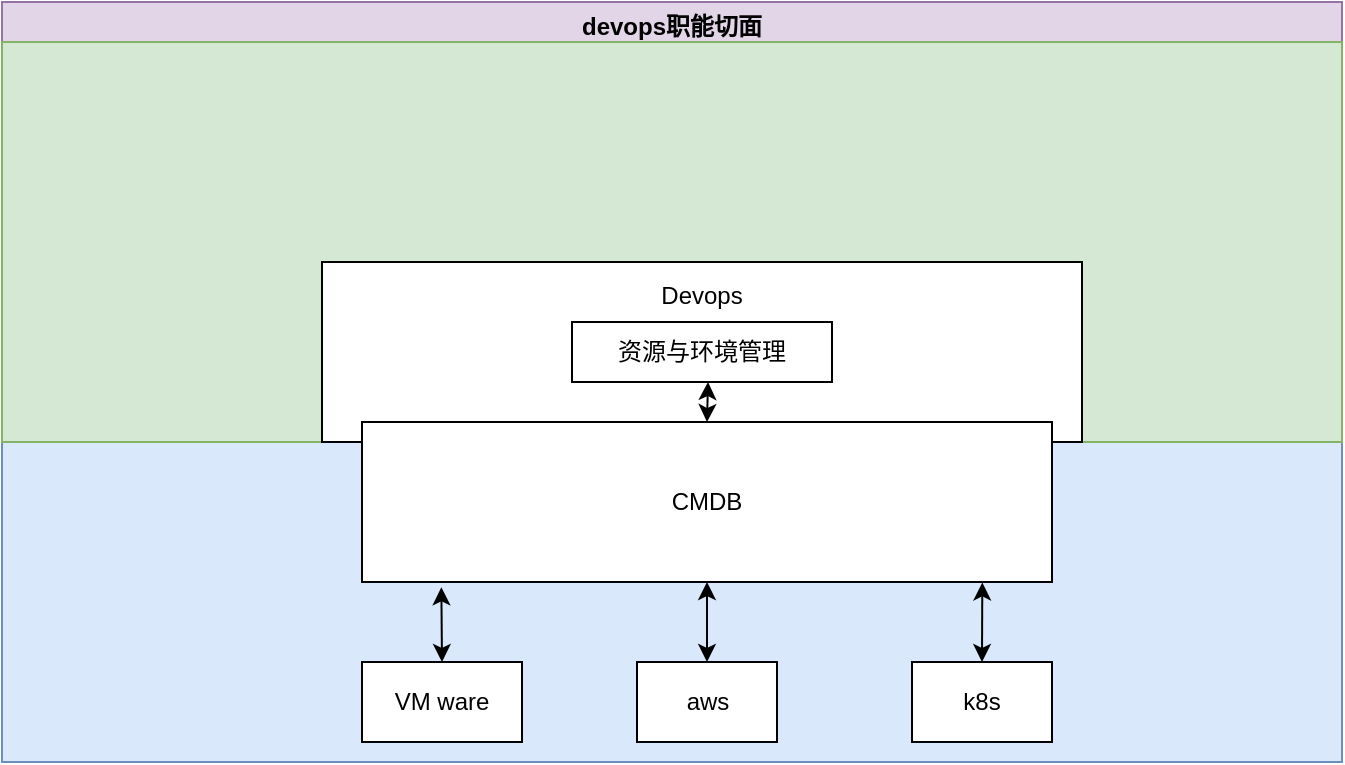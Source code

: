 <mxfile version="20.0.1" type="github">
  <diagram id="wFE0QG_FPsp0jaGvCLVb" name="Page-1">
    <mxGraphModel dx="1038" dy="539" grid="1" gridSize="10" guides="1" tooltips="1" connect="1" arrows="1" fold="1" page="1" pageScale="1" pageWidth="850" pageHeight="1100" math="0" shadow="0">
      <root>
        <mxCell id="0" />
        <mxCell id="1" parent="0" />
        <mxCell id="_naBQCB_jhAhzEp41lhB-8" value="devops职能切面" style="swimlane;fillColor=#e1d5e7;strokeColor=#9673a6;" vertex="1" parent="1">
          <mxGeometry x="100" y="60" width="670" height="380" as="geometry" />
        </mxCell>
        <mxCell id="_naBQCB_jhAhzEp41lhB-9" value="" style="rounded=0;whiteSpace=wrap;html=1;fillColor=#dae8fc;strokeColor=#6c8ebf;" vertex="1" parent="_naBQCB_jhAhzEp41lhB-8">
          <mxGeometry y="220" width="670" height="160" as="geometry" />
        </mxCell>
        <mxCell id="_naBQCB_jhAhzEp41lhB-10" value="" style="rounded=0;whiteSpace=wrap;html=1;fillColor=#d5e8d4;strokeColor=#82b366;" vertex="1" parent="_naBQCB_jhAhzEp41lhB-8">
          <mxGeometry y="20" width="670" height="200" as="geometry" />
        </mxCell>
        <mxCell id="_naBQCB_jhAhzEp41lhB-11" value="Devops&lt;br&gt;&lt;br&gt;&lt;br&gt;&lt;br&gt;&lt;br&gt;" style="rounded=0;whiteSpace=wrap;html=1;" vertex="1" parent="_naBQCB_jhAhzEp41lhB-8">
          <mxGeometry x="160" y="130" width="380" height="90" as="geometry" />
        </mxCell>
        <mxCell id="_naBQCB_jhAhzEp41lhB-12" value="CMDB" style="rounded=0;whiteSpace=wrap;html=1;" vertex="1" parent="_naBQCB_jhAhzEp41lhB-8">
          <mxGeometry x="180" y="210" width="345" height="80" as="geometry" />
        </mxCell>
        <mxCell id="_naBQCB_jhAhzEp41lhB-13" value="资源与环境管理" style="rounded=0;whiteSpace=wrap;html=1;" vertex="1" parent="_naBQCB_jhAhzEp41lhB-8">
          <mxGeometry x="285" y="160" width="130" height="30" as="geometry" />
        </mxCell>
        <mxCell id="_naBQCB_jhAhzEp41lhB-17" value="VM ware" style="rounded=0;whiteSpace=wrap;html=1;" vertex="1" parent="_naBQCB_jhAhzEp41lhB-8">
          <mxGeometry x="180" y="330" width="80" height="40" as="geometry" />
        </mxCell>
        <mxCell id="_naBQCB_jhAhzEp41lhB-18" value="aws" style="rounded=0;whiteSpace=wrap;html=1;" vertex="1" parent="_naBQCB_jhAhzEp41lhB-8">
          <mxGeometry x="317.5" y="330" width="70" height="40" as="geometry" />
        </mxCell>
        <mxCell id="_naBQCB_jhAhzEp41lhB-21" value="k8s" style="rounded=0;whiteSpace=wrap;html=1;" vertex="1" parent="_naBQCB_jhAhzEp41lhB-8">
          <mxGeometry x="455" y="330" width="70" height="40" as="geometry" />
        </mxCell>
        <mxCell id="_naBQCB_jhAhzEp41lhB-22" value="" style="endArrow=classic;startArrow=classic;html=1;rounded=0;exitX=0.5;exitY=0;exitDx=0;exitDy=0;entryX=0.115;entryY=1.033;entryDx=0;entryDy=0;entryPerimeter=0;" edge="1" parent="_naBQCB_jhAhzEp41lhB-8" source="_naBQCB_jhAhzEp41lhB-17" target="_naBQCB_jhAhzEp41lhB-12">
          <mxGeometry width="50" height="50" relative="1" as="geometry">
            <mxPoint x="362.5" y="220" as="sourcePoint" />
            <mxPoint x="363" y="200" as="targetPoint" />
            <Array as="points">
              <mxPoint x="220" y="330" />
            </Array>
          </mxGeometry>
        </mxCell>
        <mxCell id="_naBQCB_jhAhzEp41lhB-23" value="" style="endArrow=classic;startArrow=classic;html=1;rounded=0;exitX=0.5;exitY=0;exitDx=0;exitDy=0;entryX=0.5;entryY=1;entryDx=0;entryDy=0;" edge="1" parent="_naBQCB_jhAhzEp41lhB-8" source="_naBQCB_jhAhzEp41lhB-18" target="_naBQCB_jhAhzEp41lhB-12">
          <mxGeometry width="50" height="50" relative="1" as="geometry">
            <mxPoint x="352.33" y="327.36" as="sourcePoint" />
            <mxPoint x="352.005" y="290" as="targetPoint" />
            <Array as="points" />
          </mxGeometry>
        </mxCell>
        <mxCell id="_naBQCB_jhAhzEp41lhB-24" value="" style="endArrow=classic;startArrow=classic;html=1;rounded=0;exitX=0.5;exitY=0;exitDx=0;exitDy=0;entryX=0.899;entryY=1.003;entryDx=0;entryDy=0;entryPerimeter=0;" edge="1" parent="_naBQCB_jhAhzEp41lhB-8" source="_naBQCB_jhAhzEp41lhB-21" target="_naBQCB_jhAhzEp41lhB-12">
          <mxGeometry width="50" height="50" relative="1" as="geometry">
            <mxPoint x="489.83" y="327.36" as="sourcePoint" />
            <mxPoint x="490" y="290" as="targetPoint" />
            <Array as="points" />
          </mxGeometry>
        </mxCell>
        <mxCell id="_naBQCB_jhAhzEp41lhB-16" value="" style="endArrow=classic;startArrow=classic;html=1;rounded=0;exitX=0.5;exitY=0;exitDx=0;exitDy=0;" edge="1" parent="1" source="_naBQCB_jhAhzEp41lhB-12">
          <mxGeometry width="50" height="50" relative="1" as="geometry">
            <mxPoint x="400" y="260" as="sourcePoint" />
            <mxPoint x="453" y="250" as="targetPoint" />
          </mxGeometry>
        </mxCell>
      </root>
    </mxGraphModel>
  </diagram>
</mxfile>
